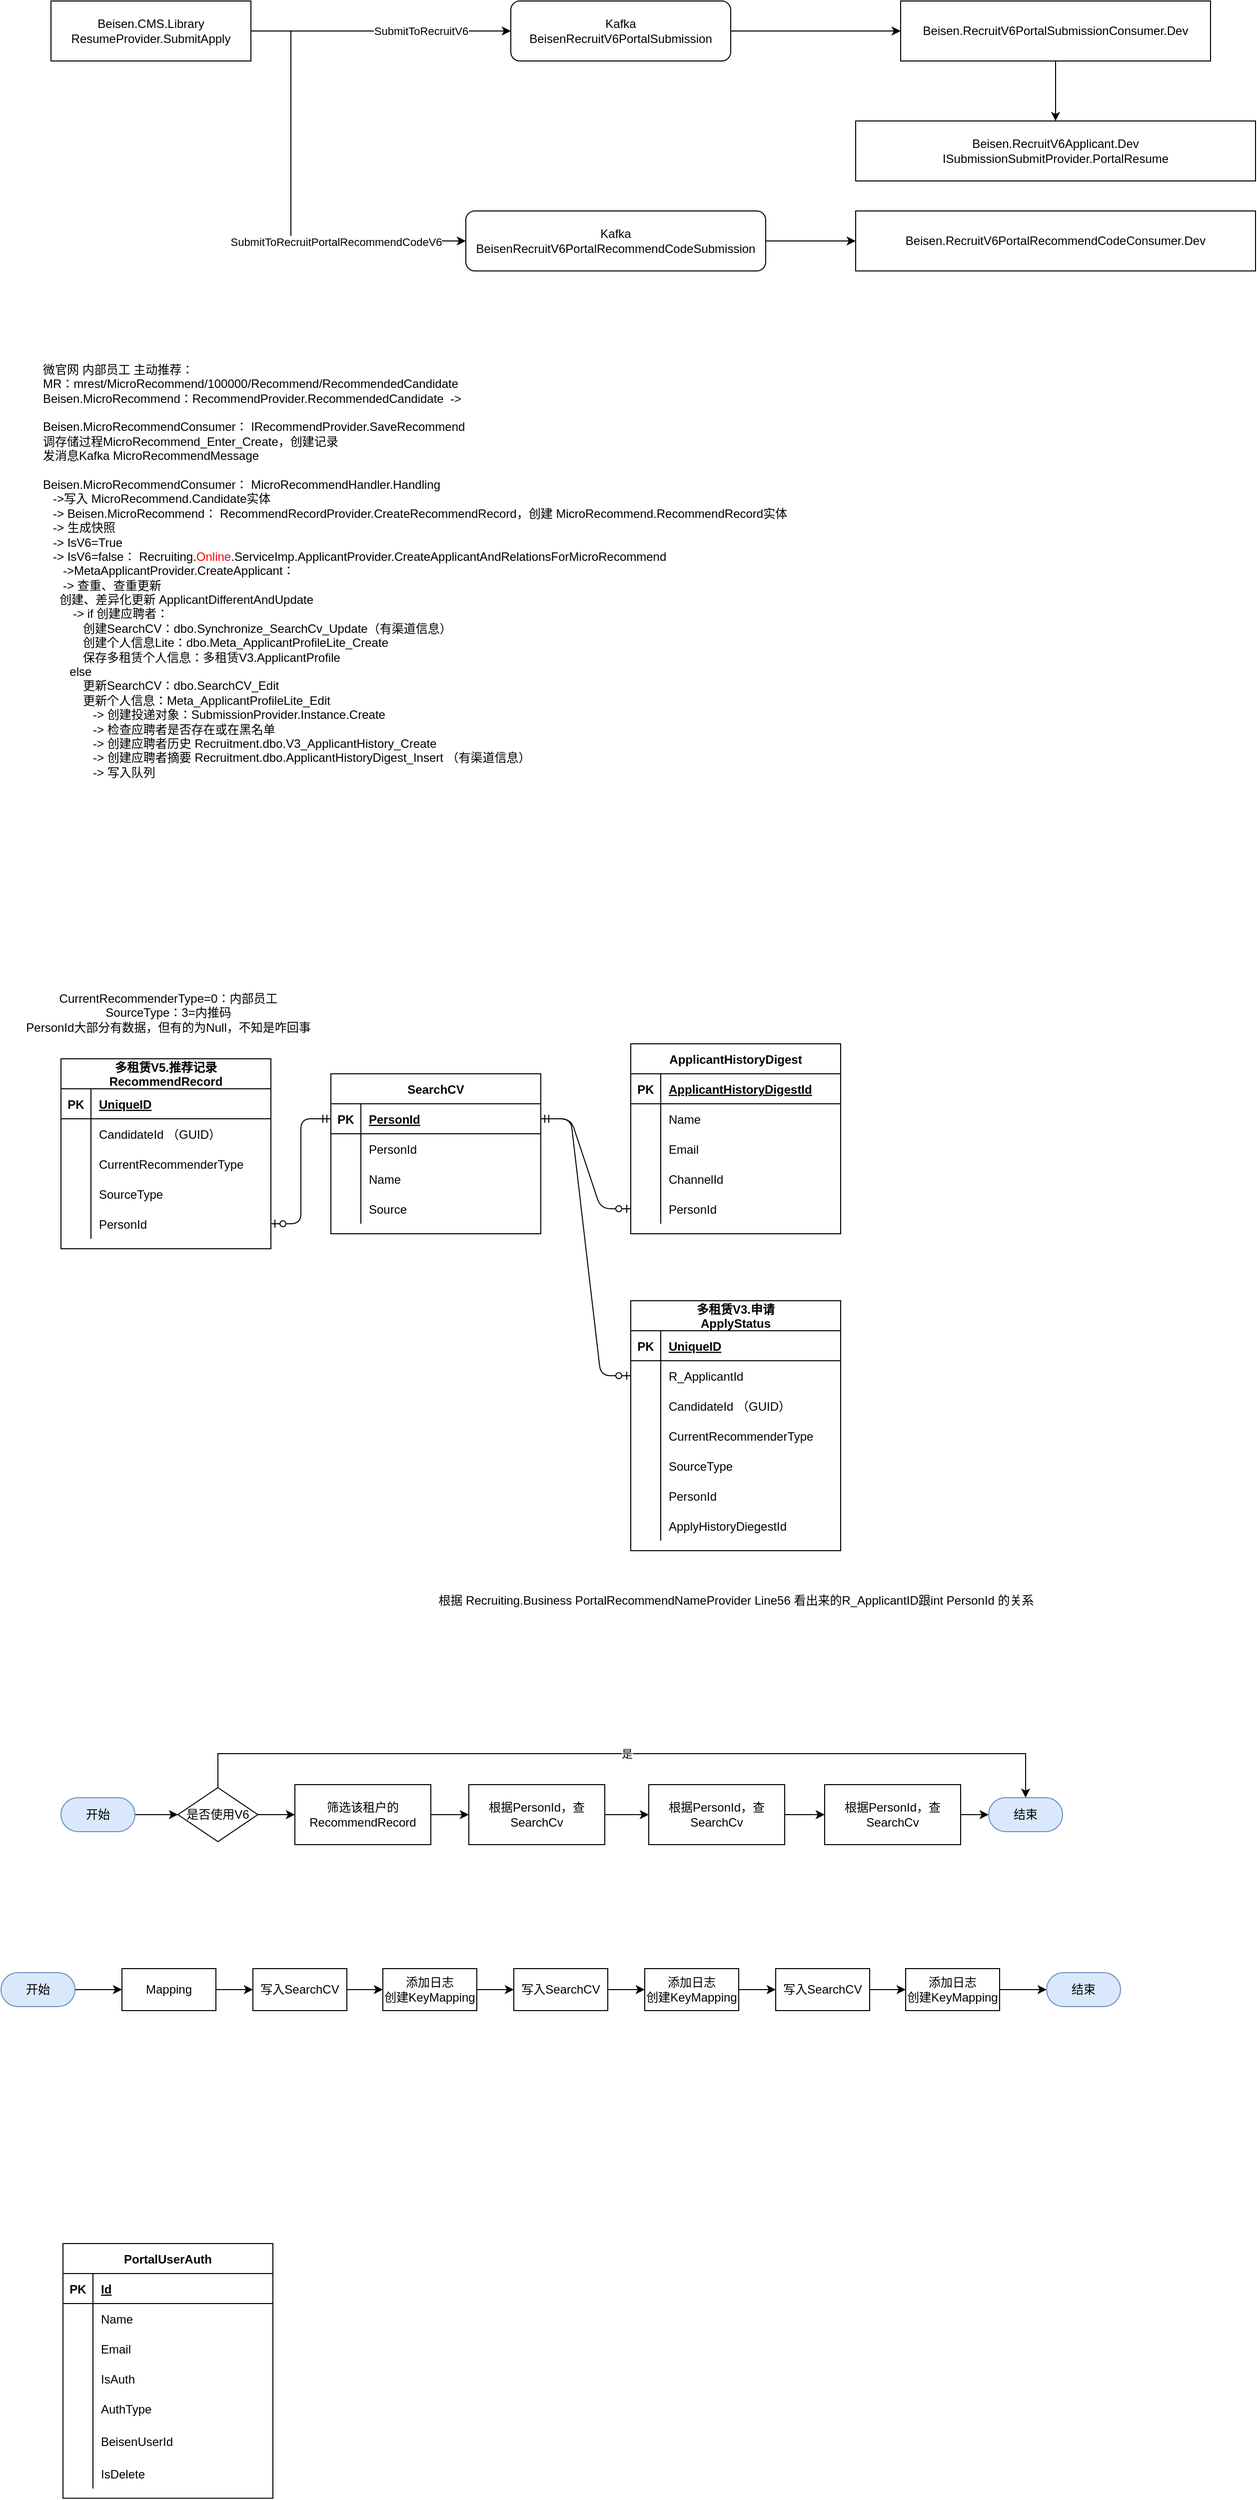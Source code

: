 <mxfile version="14.2.7" type="github">
  <diagram id="f4uBQvl_7b_BEWJ_rEFn" name="Page-1">
    <mxGraphModel dx="1422" dy="839" grid="0" gridSize="10" guides="1" tooltips="1" connect="1" arrows="1" fold="1" page="1" pageScale="1" pageWidth="1654" pageHeight="2336" math="0" shadow="0">
      <root>
        <mxCell id="0" />
        <mxCell id="1" parent="0" />
        <mxCell id="6hHhca4XRa9OGriNkObh-7" style="edgeStyle=orthogonalEdgeStyle;rounded=0;orthogonalLoop=1;jettySize=auto;html=1;exitX=1;exitY=0.5;exitDx=0;exitDy=0;" parent="1" source="6hHhca4XRa9OGriNkObh-1" target="6hHhca4XRa9OGriNkObh-3" edge="1">
          <mxGeometry relative="1" as="geometry" />
        </mxCell>
        <mxCell id="6hHhca4XRa9OGriNkObh-8" value="SubmitToRecruitV6" style="edgeLabel;html=1;align=center;verticalAlign=middle;resizable=0;points=[];" parent="6hHhca4XRa9OGriNkObh-7" vertex="1" connectable="0">
          <mxGeometry x="0.185" relative="1" as="geometry">
            <mxPoint x="16" as="offset" />
          </mxGeometry>
        </mxCell>
        <mxCell id="6hHhca4XRa9OGriNkObh-10" style="edgeStyle=orthogonalEdgeStyle;rounded=0;orthogonalLoop=1;jettySize=auto;html=1;exitX=1;exitY=0.5;exitDx=0;exitDy=0;entryX=0;entryY=0.5;entryDx=0;entryDy=0;" parent="1" source="6hHhca4XRa9OGriNkObh-1" target="6hHhca4XRa9OGriNkObh-9" edge="1">
          <mxGeometry relative="1" as="geometry">
            <Array as="points">
              <mxPoint x="350" y="190" />
              <mxPoint x="350" y="400" />
            </Array>
          </mxGeometry>
        </mxCell>
        <mxCell id="6hHhca4XRa9OGriNkObh-11" value="SubmitToRecruitPortalRecommendCodeV6" style="edgeLabel;html=1;align=center;verticalAlign=middle;resizable=0;points=[];" parent="6hHhca4XRa9OGriNkObh-10" vertex="1" connectable="0">
          <mxGeometry x="0.385" y="-1" relative="1" as="geometry">
            <mxPoint as="offset" />
          </mxGeometry>
        </mxCell>
        <mxCell id="6hHhca4XRa9OGriNkObh-1" value="Beisen.CMS.Library&lt;br&gt;ResumeProvider.SubmitApply" style="rounded=0;whiteSpace=wrap;html=1;" parent="1" vertex="1">
          <mxGeometry x="110" y="160" width="200" height="60" as="geometry" />
        </mxCell>
        <mxCell id="6hHhca4XRa9OGriNkObh-6" style="edgeStyle=orthogonalEdgeStyle;rounded=0;orthogonalLoop=1;jettySize=auto;html=1;exitX=1;exitY=0.5;exitDx=0;exitDy=0;entryX=0;entryY=0.5;entryDx=0;entryDy=0;" parent="1" source="6hHhca4XRa9OGriNkObh-3" target="6hHhca4XRa9OGriNkObh-5" edge="1">
          <mxGeometry relative="1" as="geometry" />
        </mxCell>
        <mxCell id="6hHhca4XRa9OGriNkObh-3" value="Kafka&lt;br&gt;BeisenRecruitV6PortalSubmission" style="rounded=1;whiteSpace=wrap;html=1;" parent="1" vertex="1">
          <mxGeometry x="570" y="160" width="220" height="60" as="geometry" />
        </mxCell>
        <mxCell id="cdrXPhunWyCPMflT4dLq-2" style="edgeStyle=orthogonalEdgeStyle;rounded=0;orthogonalLoop=1;jettySize=auto;html=1;exitX=0.5;exitY=1;exitDx=0;exitDy=0;" parent="1" source="6hHhca4XRa9OGriNkObh-5" target="cdrXPhunWyCPMflT4dLq-1" edge="1">
          <mxGeometry relative="1" as="geometry" />
        </mxCell>
        <mxCell id="6hHhca4XRa9OGriNkObh-5" value="Beisen.RecruitV6PortalSubmissionConsumer.Dev" style="rounded=0;whiteSpace=wrap;html=1;" parent="1" vertex="1">
          <mxGeometry x="960" y="160" width="310" height="60" as="geometry" />
        </mxCell>
        <mxCell id="6hHhca4XRa9OGriNkObh-13" style="edgeStyle=orthogonalEdgeStyle;rounded=0;orthogonalLoop=1;jettySize=auto;html=1;exitX=1;exitY=0.5;exitDx=0;exitDy=0;" parent="1" source="6hHhca4XRa9OGriNkObh-9" target="6hHhca4XRa9OGriNkObh-12" edge="1">
          <mxGeometry relative="1" as="geometry" />
        </mxCell>
        <mxCell id="6hHhca4XRa9OGriNkObh-9" value="Kafka&lt;br&gt;BeisenRecruitV6PortalRecommendCodeSubmission" style="rounded=1;whiteSpace=wrap;html=1;" parent="1" vertex="1">
          <mxGeometry x="525" y="370" width="300" height="60" as="geometry" />
        </mxCell>
        <mxCell id="6hHhca4XRa9OGriNkObh-12" value="Beisen.RecruitV6PortalRecommendCodeConsumer.Dev" style="rounded=0;whiteSpace=wrap;html=1;" parent="1" vertex="1">
          <mxGeometry x="915" y="370" width="400" height="60" as="geometry" />
        </mxCell>
        <mxCell id="cdrXPhunWyCPMflT4dLq-1" value="Beisen.RecruitV6Applicant.Dev&lt;br&gt;ISubmissionSubmitProvider.PortalResume" style="whiteSpace=wrap;html=1;" parent="1" vertex="1">
          <mxGeometry x="915" y="280" width="400" height="60" as="geometry" />
        </mxCell>
        <mxCell id="nxVCDekP-wi1IjvNSV6v-1" value="多租赁V5.推荐记录&#xa;RecommendRecord" style="shape=table;startSize=30;container=1;collapsible=1;childLayout=tableLayout;fixedRows=1;rowLines=0;fontStyle=1;align=center;resizeLast=1;" parent="1" vertex="1">
          <mxGeometry x="120" y="1218" width="210" height="190" as="geometry" />
        </mxCell>
        <mxCell id="nxVCDekP-wi1IjvNSV6v-2" value="" style="shape=partialRectangle;collapsible=0;dropTarget=0;pointerEvents=0;fillColor=none;top=0;left=0;bottom=1;right=0;points=[[0,0.5],[1,0.5]];portConstraint=eastwest;" parent="nxVCDekP-wi1IjvNSV6v-1" vertex="1">
          <mxGeometry y="30" width="210" height="30" as="geometry" />
        </mxCell>
        <mxCell id="nxVCDekP-wi1IjvNSV6v-3" value="PK" style="shape=partialRectangle;connectable=0;fillColor=none;top=0;left=0;bottom=0;right=0;fontStyle=1;overflow=hidden;" parent="nxVCDekP-wi1IjvNSV6v-2" vertex="1">
          <mxGeometry width="30" height="30" as="geometry" />
        </mxCell>
        <mxCell id="nxVCDekP-wi1IjvNSV6v-4" value="UniqueID" style="shape=partialRectangle;connectable=0;fillColor=none;top=0;left=0;bottom=0;right=0;align=left;spacingLeft=6;fontStyle=5;overflow=hidden;" parent="nxVCDekP-wi1IjvNSV6v-2" vertex="1">
          <mxGeometry x="30" width="180" height="30" as="geometry" />
        </mxCell>
        <mxCell id="nxVCDekP-wi1IjvNSV6v-5" value="" style="shape=partialRectangle;collapsible=0;dropTarget=0;pointerEvents=0;fillColor=none;top=0;left=0;bottom=0;right=0;points=[[0,0.5],[1,0.5]];portConstraint=eastwest;" parent="nxVCDekP-wi1IjvNSV6v-1" vertex="1">
          <mxGeometry y="60" width="210" height="30" as="geometry" />
        </mxCell>
        <mxCell id="nxVCDekP-wi1IjvNSV6v-6" value="" style="shape=partialRectangle;connectable=0;fillColor=none;top=0;left=0;bottom=0;right=0;editable=1;overflow=hidden;" parent="nxVCDekP-wi1IjvNSV6v-5" vertex="1">
          <mxGeometry width="30" height="30" as="geometry" />
        </mxCell>
        <mxCell id="nxVCDekP-wi1IjvNSV6v-7" value="CandidateId （GUID）" style="shape=partialRectangle;connectable=0;fillColor=none;top=0;left=0;bottom=0;right=0;align=left;spacingLeft=6;overflow=hidden;" parent="nxVCDekP-wi1IjvNSV6v-5" vertex="1">
          <mxGeometry x="30" width="180" height="30" as="geometry" />
        </mxCell>
        <mxCell id="nxVCDekP-wi1IjvNSV6v-8" value="" style="shape=partialRectangle;collapsible=0;dropTarget=0;pointerEvents=0;fillColor=none;top=0;left=0;bottom=0;right=0;points=[[0,0.5],[1,0.5]];portConstraint=eastwest;" parent="nxVCDekP-wi1IjvNSV6v-1" vertex="1">
          <mxGeometry y="90" width="210" height="30" as="geometry" />
        </mxCell>
        <mxCell id="nxVCDekP-wi1IjvNSV6v-9" value="" style="shape=partialRectangle;connectable=0;fillColor=none;top=0;left=0;bottom=0;right=0;editable=1;overflow=hidden;" parent="nxVCDekP-wi1IjvNSV6v-8" vertex="1">
          <mxGeometry width="30" height="30" as="geometry" />
        </mxCell>
        <mxCell id="nxVCDekP-wi1IjvNSV6v-10" value="CurrentRecommenderType" style="shape=partialRectangle;connectable=0;fillColor=none;top=0;left=0;bottom=0;right=0;align=left;spacingLeft=6;overflow=hidden;" parent="nxVCDekP-wi1IjvNSV6v-8" vertex="1">
          <mxGeometry x="30" width="180" height="30" as="geometry" />
        </mxCell>
        <mxCell id="nxVCDekP-wi1IjvNSV6v-11" value="" style="shape=partialRectangle;collapsible=0;dropTarget=0;pointerEvents=0;fillColor=none;top=0;left=0;bottom=0;right=0;points=[[0,0.5],[1,0.5]];portConstraint=eastwest;" parent="nxVCDekP-wi1IjvNSV6v-1" vertex="1">
          <mxGeometry y="120" width="210" height="30" as="geometry" />
        </mxCell>
        <mxCell id="nxVCDekP-wi1IjvNSV6v-12" value="" style="shape=partialRectangle;connectable=0;fillColor=none;top=0;left=0;bottom=0;right=0;editable=1;overflow=hidden;" parent="nxVCDekP-wi1IjvNSV6v-11" vertex="1">
          <mxGeometry width="30" height="30" as="geometry" />
        </mxCell>
        <mxCell id="nxVCDekP-wi1IjvNSV6v-13" value="SourceType" style="shape=partialRectangle;connectable=0;fillColor=none;top=0;left=0;bottom=0;right=0;align=left;spacingLeft=6;overflow=hidden;" parent="nxVCDekP-wi1IjvNSV6v-11" vertex="1">
          <mxGeometry x="30" width="180" height="30" as="geometry" />
        </mxCell>
        <mxCell id="nxVCDekP-wi1IjvNSV6v-43" style="shape=partialRectangle;collapsible=0;dropTarget=0;pointerEvents=0;fillColor=none;top=0;left=0;bottom=0;right=0;points=[[0,0.5],[1,0.5]];portConstraint=eastwest;" parent="nxVCDekP-wi1IjvNSV6v-1" vertex="1">
          <mxGeometry y="150" width="210" height="30" as="geometry" />
        </mxCell>
        <mxCell id="nxVCDekP-wi1IjvNSV6v-44" style="shape=partialRectangle;connectable=0;fillColor=none;top=0;left=0;bottom=0;right=0;editable=1;overflow=hidden;" parent="nxVCDekP-wi1IjvNSV6v-43" vertex="1">
          <mxGeometry width="30" height="30" as="geometry" />
        </mxCell>
        <mxCell id="nxVCDekP-wi1IjvNSV6v-45" value="PersonId" style="shape=partialRectangle;connectable=0;fillColor=none;top=0;left=0;bottom=0;right=0;align=left;spacingLeft=6;overflow=hidden;" parent="nxVCDekP-wi1IjvNSV6v-43" vertex="1">
          <mxGeometry x="30" width="180" height="30" as="geometry" />
        </mxCell>
        <mxCell id="nxVCDekP-wi1IjvNSV6v-14" value="&lt;div&gt;微官网 内部员工 主动推荐：&lt;/div&gt;&lt;div&gt;MR：mrest/MicroRecommend/100000/Recommend/RecommendedCandidate&lt;/div&gt;&lt;div&gt;Beisen.MicroRecommend：RecommendProvider.RecommendedCandidate&amp;nbsp; -&amp;gt;&lt;/div&gt;&lt;div&gt;&lt;br&gt;&lt;/div&gt;&lt;div&gt;Beisen.MicroRecommendConsumer： IRecommendProvider.SaveRecommend&lt;/div&gt;&lt;div&gt;调存储过程MicroRecommend_Enter_Create，创建记录&lt;/div&gt;&lt;div&gt;发消息Kafka MicroRecommendMessage&lt;/div&gt;&lt;div&gt;&lt;br&gt;&lt;/div&gt;&lt;div&gt;Beisen.MicroRecommendConsumer： MicroRecommendHandler.Handling&lt;/div&gt;&lt;div&gt;&amp;nbsp; &amp;nbsp;-&amp;gt;写入 MicroRecommend.Candidate实体&lt;/div&gt;&lt;div&gt;&amp;nbsp; &amp;nbsp;-&amp;gt; Beisen.MicroRecommend： RecommendRecordProvider.CreateRecommendRecord，创建 MicroRecommend.RecommendRecord实体&lt;/div&gt;&lt;div&gt;&amp;nbsp; &amp;nbsp;-&amp;gt; 生成快照&lt;/div&gt;&lt;div&gt;&amp;nbsp; &amp;nbsp;-&amp;gt; IsV6=True&lt;/div&gt;&lt;div&gt;&amp;nbsp; &amp;nbsp;-&amp;gt; IsV6=false：&lt;span&gt; &lt;/span&gt;Recruiting.&lt;font color=&quot;#ff0000&quot;&gt;Online&lt;/font&gt;.ServiceImp.ApplicantProvider.CreateApplicantAndRelationsForMicroRecommend&lt;/div&gt;&lt;div&gt;&lt;span&gt;&lt;/span&gt;&amp;nbsp; &amp;nbsp; &amp;nbsp; -&amp;gt;MetaApplicantProvider.CreateApplicant：&lt;/div&gt;&amp;nbsp; &amp;nbsp; &amp;nbsp;&amp;nbsp;&lt;span&gt;-&amp;gt; 查重、查重更新&lt;/span&gt;&lt;br&gt;&lt;div&gt;&lt;span&gt; &lt;/span&gt;&amp;nbsp; &amp;nbsp; &amp;nbsp;创建、差异化更新 ApplicantDifferentAndUpdate&lt;/div&gt;&lt;div&gt;&lt;span&gt; &lt;/span&gt;&amp;nbsp; &amp;nbsp; &amp;nbsp; &amp;nbsp; &amp;nbsp;-&amp;gt; if 创建应聘者：&lt;/div&gt;&amp;nbsp; &amp;nbsp; &amp;nbsp; &amp;nbsp; &amp;nbsp; &amp;nbsp;&amp;nbsp;&lt;span&gt;创建SearchCV：dbo.Synchronize_SearchCv_Update（有渠道信息）&lt;/span&gt;&lt;br&gt;&amp;nbsp; &amp;nbsp; &amp;nbsp; &amp;nbsp; &amp;nbsp; &amp;nbsp;&amp;nbsp;&lt;span&gt;创建个人信息Lite：dbo.Meta_ApplicantProfileLite_Create&lt;/span&gt;&lt;br&gt;&amp;nbsp; &amp;nbsp; &amp;nbsp; &amp;nbsp; &amp;nbsp; &amp;nbsp;&amp;nbsp;&lt;span&gt;保存多租赁个人信息：多租赁V3.ApplicantProfile&lt;/span&gt;&lt;br&gt;&lt;div&gt;&lt;span&gt; &lt;/span&gt;&amp;nbsp; &amp;nbsp; &amp;nbsp; &amp;nbsp; else&amp;nbsp;&lt;/div&gt;&amp;nbsp; &amp;nbsp; &amp;nbsp; &amp;nbsp; &amp;nbsp; &amp;nbsp;&amp;nbsp;&lt;span&gt;更新SearchCV：dbo.SearchCV_Edit&lt;/span&gt;&lt;br&gt;&amp;nbsp; &amp;nbsp; &amp;nbsp; &amp;nbsp; &amp;nbsp; &amp;nbsp;&amp;nbsp;&lt;span&gt;更新个人信息：Meta_ApplicantProfileLite_Edit&lt;/span&gt;&lt;br&gt;&amp;nbsp; &amp;nbsp; &amp;nbsp; &amp;nbsp; &amp;nbsp; &amp;nbsp;&amp;nbsp;&lt;span&gt;&amp;nbsp; &amp;nbsp;-&amp;gt; 创建投递对象：SubmissionProvider.Instance.Create&lt;/span&gt;&lt;br&gt;&amp;nbsp; &amp;nbsp; &amp;nbsp; &amp;nbsp; &amp;nbsp; &amp;nbsp;&amp;nbsp;&lt;span&gt;&amp;nbsp; &amp;nbsp;-&amp;gt; 检查应聘者是否存在或在黑名单&lt;/span&gt;&lt;br&gt;&amp;nbsp; &amp;nbsp; &amp;nbsp; &amp;nbsp; &amp;nbsp; &amp;nbsp;&amp;nbsp;&lt;span&gt;&amp;nbsp; &amp;nbsp;-&amp;gt; 创建应聘者历史 Recruitment.dbo.V3_ApplicantHistory_Create&lt;/span&gt;&lt;br&gt;&amp;nbsp; &amp;nbsp; &amp;nbsp; &amp;nbsp; &amp;nbsp; &amp;nbsp;&amp;nbsp;&lt;span&gt;&amp;nbsp; &amp;nbsp;-&amp;gt; 创建应聘者摘要 Recruitment.dbo.ApplicantHistoryDigest_Insert （有渠道信息）&lt;/span&gt;&lt;br&gt;&amp;nbsp; &amp;nbsp; &amp;nbsp; &amp;nbsp; &amp;nbsp; &amp;nbsp;&amp;nbsp;&lt;span&gt;&amp;nbsp; &amp;nbsp;-&amp;gt; 写入队列&lt;/span&gt;" style="text;html=1;align=left;verticalAlign=middle;resizable=0;points=[];autosize=1;" parent="1" vertex="1">
          <mxGeometry x="100" y="525" width="755" height="410" as="geometry" />
        </mxCell>
        <mxCell id="nxVCDekP-wi1IjvNSV6v-42" value="CurrentRecommenderType=0：内部员工&lt;br&gt;SourceType：3=内推码&lt;br&gt;PersonId大部分有数据，但有的为Null，不知是咋回事" style="text;html=1;align=center;verticalAlign=middle;resizable=0;points=[];autosize=1;" parent="1" vertex="1">
          <mxGeometry x="77" y="1147" width="300" height="50" as="geometry" />
        </mxCell>
        <mxCell id="nxVCDekP-wi1IjvNSV6v-46" value="SearchCV" style="shape=table;startSize=30;container=1;collapsible=1;childLayout=tableLayout;fixedRows=1;rowLines=0;fontStyle=1;align=center;resizeLast=1;" parent="1" vertex="1">
          <mxGeometry x="390" y="1233" width="210" height="160" as="geometry" />
        </mxCell>
        <mxCell id="nxVCDekP-wi1IjvNSV6v-47" value="" style="shape=partialRectangle;collapsible=0;dropTarget=0;pointerEvents=0;fillColor=none;top=0;left=0;bottom=1;right=0;points=[[0,0.5],[1,0.5]];portConstraint=eastwest;" parent="nxVCDekP-wi1IjvNSV6v-46" vertex="1">
          <mxGeometry y="30" width="210" height="30" as="geometry" />
        </mxCell>
        <mxCell id="nxVCDekP-wi1IjvNSV6v-48" value="PK" style="shape=partialRectangle;connectable=0;fillColor=none;top=0;left=0;bottom=0;right=0;fontStyle=1;overflow=hidden;" parent="nxVCDekP-wi1IjvNSV6v-47" vertex="1">
          <mxGeometry width="30" height="30" as="geometry" />
        </mxCell>
        <mxCell id="nxVCDekP-wi1IjvNSV6v-49" value="PersonId" style="shape=partialRectangle;connectable=0;fillColor=none;top=0;left=0;bottom=0;right=0;align=left;spacingLeft=6;fontStyle=5;overflow=hidden;" parent="nxVCDekP-wi1IjvNSV6v-47" vertex="1">
          <mxGeometry x="30" width="180" height="30" as="geometry" />
        </mxCell>
        <mxCell id="nxVCDekP-wi1IjvNSV6v-50" value="" style="shape=partialRectangle;collapsible=0;dropTarget=0;pointerEvents=0;fillColor=none;top=0;left=0;bottom=0;right=0;points=[[0,0.5],[1,0.5]];portConstraint=eastwest;" parent="nxVCDekP-wi1IjvNSV6v-46" vertex="1">
          <mxGeometry y="60" width="210" height="30" as="geometry" />
        </mxCell>
        <mxCell id="nxVCDekP-wi1IjvNSV6v-51" value="" style="shape=partialRectangle;connectable=0;fillColor=none;top=0;left=0;bottom=0;right=0;editable=1;overflow=hidden;" parent="nxVCDekP-wi1IjvNSV6v-50" vertex="1">
          <mxGeometry width="30" height="30" as="geometry" />
        </mxCell>
        <mxCell id="nxVCDekP-wi1IjvNSV6v-52" value="PersonId" style="shape=partialRectangle;connectable=0;fillColor=none;top=0;left=0;bottom=0;right=0;align=left;spacingLeft=6;overflow=hidden;" parent="nxVCDekP-wi1IjvNSV6v-50" vertex="1">
          <mxGeometry x="30" width="180" height="30" as="geometry" />
        </mxCell>
        <mxCell id="nxVCDekP-wi1IjvNSV6v-59" style="shape=partialRectangle;collapsible=0;dropTarget=0;pointerEvents=0;fillColor=none;top=0;left=0;bottom=0;right=0;points=[[0,0.5],[1,0.5]];portConstraint=eastwest;" parent="nxVCDekP-wi1IjvNSV6v-46" vertex="1">
          <mxGeometry y="90" width="210" height="30" as="geometry" />
        </mxCell>
        <mxCell id="nxVCDekP-wi1IjvNSV6v-60" style="shape=partialRectangle;connectable=0;fillColor=none;top=0;left=0;bottom=0;right=0;editable=1;overflow=hidden;" parent="nxVCDekP-wi1IjvNSV6v-59" vertex="1">
          <mxGeometry width="30" height="30" as="geometry" />
        </mxCell>
        <mxCell id="nxVCDekP-wi1IjvNSV6v-61" value="Name" style="shape=partialRectangle;connectable=0;fillColor=none;top=0;left=0;bottom=0;right=0;align=left;spacingLeft=6;overflow=hidden;" parent="nxVCDekP-wi1IjvNSV6v-59" vertex="1">
          <mxGeometry x="30" width="180" height="30" as="geometry" />
        </mxCell>
        <mxCell id="nxVCDekP-wi1IjvNSV6v-53" value="" style="shape=partialRectangle;collapsible=0;dropTarget=0;pointerEvents=0;fillColor=none;top=0;left=0;bottom=0;right=0;points=[[0,0.5],[1,0.5]];portConstraint=eastwest;" parent="nxVCDekP-wi1IjvNSV6v-46" vertex="1">
          <mxGeometry y="120" width="210" height="30" as="geometry" />
        </mxCell>
        <mxCell id="nxVCDekP-wi1IjvNSV6v-54" value="" style="shape=partialRectangle;connectable=0;fillColor=none;top=0;left=0;bottom=0;right=0;editable=1;overflow=hidden;" parent="nxVCDekP-wi1IjvNSV6v-53" vertex="1">
          <mxGeometry width="30" height="30" as="geometry" />
        </mxCell>
        <mxCell id="nxVCDekP-wi1IjvNSV6v-55" value="Source" style="shape=partialRectangle;connectable=0;fillColor=none;top=0;left=0;bottom=0;right=0;align=left;spacingLeft=6;overflow=hidden;" parent="nxVCDekP-wi1IjvNSV6v-53" vertex="1">
          <mxGeometry x="30" width="180" height="30" as="geometry" />
        </mxCell>
        <mxCell id="nxVCDekP-wi1IjvNSV6v-63" value="" style="edgeStyle=entityRelationEdgeStyle;fontSize=12;html=1;endArrow=ERzeroToOne;startArrow=ERmandOne;" parent="1" source="nxVCDekP-wi1IjvNSV6v-47" target="nxVCDekP-wi1IjvNSV6v-43" edge="1">
          <mxGeometry width="100" height="100" relative="1" as="geometry">
            <mxPoint x="240" y="1568" as="sourcePoint" />
            <mxPoint x="340" y="1468" as="targetPoint" />
          </mxGeometry>
        </mxCell>
        <mxCell id="nxVCDekP-wi1IjvNSV6v-64" value="ApplicantHistoryDigest" style="shape=table;startSize=30;container=1;collapsible=1;childLayout=tableLayout;fixedRows=1;rowLines=0;fontStyle=1;align=center;resizeLast=1;" parent="1" vertex="1">
          <mxGeometry x="690" y="1203" width="210" height="190" as="geometry" />
        </mxCell>
        <mxCell id="nxVCDekP-wi1IjvNSV6v-65" value="" style="shape=partialRectangle;collapsible=0;dropTarget=0;pointerEvents=0;fillColor=none;top=0;left=0;bottom=1;right=0;points=[[0,0.5],[1,0.5]];portConstraint=eastwest;" parent="nxVCDekP-wi1IjvNSV6v-64" vertex="1">
          <mxGeometry y="30" width="210" height="30" as="geometry" />
        </mxCell>
        <mxCell id="nxVCDekP-wi1IjvNSV6v-66" value="PK" style="shape=partialRectangle;connectable=0;fillColor=none;top=0;left=0;bottom=0;right=0;fontStyle=1;overflow=hidden;" parent="nxVCDekP-wi1IjvNSV6v-65" vertex="1">
          <mxGeometry width="30" height="30" as="geometry" />
        </mxCell>
        <mxCell id="nxVCDekP-wi1IjvNSV6v-67" value="ApplicantHistoryDigestId" style="shape=partialRectangle;connectable=0;fillColor=none;top=0;left=0;bottom=0;right=0;align=left;spacingLeft=6;fontStyle=5;overflow=hidden;" parent="nxVCDekP-wi1IjvNSV6v-65" vertex="1">
          <mxGeometry x="30" width="180" height="30" as="geometry" />
        </mxCell>
        <mxCell id="nxVCDekP-wi1IjvNSV6v-80" style="shape=partialRectangle;collapsible=0;dropTarget=0;pointerEvents=0;fillColor=none;top=0;left=0;bottom=0;right=0;points=[[0,0.5],[1,0.5]];portConstraint=eastwest;" parent="nxVCDekP-wi1IjvNSV6v-64" vertex="1">
          <mxGeometry y="60" width="210" height="30" as="geometry" />
        </mxCell>
        <mxCell id="nxVCDekP-wi1IjvNSV6v-81" style="shape=partialRectangle;connectable=0;fillColor=none;top=0;left=0;bottom=0;right=0;editable=1;overflow=hidden;" parent="nxVCDekP-wi1IjvNSV6v-80" vertex="1">
          <mxGeometry width="30" height="30" as="geometry" />
        </mxCell>
        <mxCell id="nxVCDekP-wi1IjvNSV6v-82" value="Name" style="shape=partialRectangle;connectable=0;fillColor=none;top=0;left=0;bottom=0;right=0;align=left;spacingLeft=6;overflow=hidden;" parent="nxVCDekP-wi1IjvNSV6v-80" vertex="1">
          <mxGeometry x="30" width="180" height="30" as="geometry" />
        </mxCell>
        <mxCell id="nxVCDekP-wi1IjvNSV6v-83" style="shape=partialRectangle;collapsible=0;dropTarget=0;pointerEvents=0;fillColor=none;top=0;left=0;bottom=0;right=0;points=[[0,0.5],[1,0.5]];portConstraint=eastwest;" parent="nxVCDekP-wi1IjvNSV6v-64" vertex="1">
          <mxGeometry y="90" width="210" height="30" as="geometry" />
        </mxCell>
        <mxCell id="nxVCDekP-wi1IjvNSV6v-84" style="shape=partialRectangle;connectable=0;fillColor=none;top=0;left=0;bottom=0;right=0;editable=1;overflow=hidden;" parent="nxVCDekP-wi1IjvNSV6v-83" vertex="1">
          <mxGeometry width="30" height="30" as="geometry" />
        </mxCell>
        <mxCell id="nxVCDekP-wi1IjvNSV6v-85" value="Email" style="shape=partialRectangle;connectable=0;fillColor=none;top=0;left=0;bottom=0;right=0;align=left;spacingLeft=6;overflow=hidden;" parent="nxVCDekP-wi1IjvNSV6v-83" vertex="1">
          <mxGeometry x="30" width="180" height="30" as="geometry" />
        </mxCell>
        <mxCell id="nxVCDekP-wi1IjvNSV6v-68" value="" style="shape=partialRectangle;collapsible=0;dropTarget=0;pointerEvents=0;fillColor=none;top=0;left=0;bottom=0;right=0;points=[[0,0.5],[1,0.5]];portConstraint=eastwest;" parent="nxVCDekP-wi1IjvNSV6v-64" vertex="1">
          <mxGeometry y="120" width="210" height="30" as="geometry" />
        </mxCell>
        <mxCell id="nxVCDekP-wi1IjvNSV6v-69" value="" style="shape=partialRectangle;connectable=0;fillColor=none;top=0;left=0;bottom=0;right=0;editable=1;overflow=hidden;" parent="nxVCDekP-wi1IjvNSV6v-68" vertex="1">
          <mxGeometry width="30" height="30" as="geometry" />
        </mxCell>
        <mxCell id="nxVCDekP-wi1IjvNSV6v-70" value="ChannelId" style="shape=partialRectangle;connectable=0;fillColor=none;top=0;left=0;bottom=0;right=0;align=left;spacingLeft=6;overflow=hidden;" parent="nxVCDekP-wi1IjvNSV6v-68" vertex="1">
          <mxGeometry x="30" width="180" height="30" as="geometry" />
        </mxCell>
        <mxCell id="nxVCDekP-wi1IjvNSV6v-71" value="" style="shape=partialRectangle;collapsible=0;dropTarget=0;pointerEvents=0;fillColor=none;top=0;left=0;bottom=0;right=0;points=[[0,0.5],[1,0.5]];portConstraint=eastwest;" parent="nxVCDekP-wi1IjvNSV6v-64" vertex="1">
          <mxGeometry y="150" width="210" height="30" as="geometry" />
        </mxCell>
        <mxCell id="nxVCDekP-wi1IjvNSV6v-72" value="" style="shape=partialRectangle;connectable=0;fillColor=none;top=0;left=0;bottom=0;right=0;editable=1;overflow=hidden;" parent="nxVCDekP-wi1IjvNSV6v-71" vertex="1">
          <mxGeometry width="30" height="30" as="geometry" />
        </mxCell>
        <mxCell id="nxVCDekP-wi1IjvNSV6v-73" value="PersonId" style="shape=partialRectangle;connectable=0;fillColor=none;top=0;left=0;bottom=0;right=0;align=left;spacingLeft=6;overflow=hidden;" parent="nxVCDekP-wi1IjvNSV6v-71" vertex="1">
          <mxGeometry x="30" width="180" height="30" as="geometry" />
        </mxCell>
        <mxCell id="nxVCDekP-wi1IjvNSV6v-86" value="" style="edgeStyle=entityRelationEdgeStyle;fontSize=12;html=1;endArrow=ERzeroToOne;startArrow=ERmandOne;" parent="1" source="nxVCDekP-wi1IjvNSV6v-47" target="nxVCDekP-wi1IjvNSV6v-71" edge="1">
          <mxGeometry width="100" height="100" relative="1" as="geometry">
            <mxPoint x="400" y="1288" as="sourcePoint" />
            <mxPoint x="340" y="1393" as="targetPoint" />
          </mxGeometry>
        </mxCell>
        <mxCell id="nxVCDekP-wi1IjvNSV6v-87" value="多租赁V3.申请&#xa;ApplyStatus" style="shape=table;startSize=30;container=1;collapsible=1;childLayout=tableLayout;fixedRows=1;rowLines=0;fontStyle=1;align=center;resizeLast=1;" parent="1" vertex="1">
          <mxGeometry x="690" y="1460" width="210" height="250" as="geometry" />
        </mxCell>
        <mxCell id="nxVCDekP-wi1IjvNSV6v-88" value="" style="shape=partialRectangle;collapsible=0;dropTarget=0;pointerEvents=0;fillColor=none;top=0;left=0;bottom=1;right=0;points=[[0,0.5],[1,0.5]];portConstraint=eastwest;" parent="nxVCDekP-wi1IjvNSV6v-87" vertex="1">
          <mxGeometry y="30" width="210" height="30" as="geometry" />
        </mxCell>
        <mxCell id="nxVCDekP-wi1IjvNSV6v-89" value="PK" style="shape=partialRectangle;connectable=0;fillColor=none;top=0;left=0;bottom=0;right=0;fontStyle=1;overflow=hidden;" parent="nxVCDekP-wi1IjvNSV6v-88" vertex="1">
          <mxGeometry width="30" height="30" as="geometry" />
        </mxCell>
        <mxCell id="nxVCDekP-wi1IjvNSV6v-90" value="UniqueID" style="shape=partialRectangle;connectable=0;fillColor=none;top=0;left=0;bottom=0;right=0;align=left;spacingLeft=6;fontStyle=5;overflow=hidden;" parent="nxVCDekP-wi1IjvNSV6v-88" vertex="1">
          <mxGeometry x="30" width="180" height="30" as="geometry" />
        </mxCell>
        <mxCell id="nxVCDekP-wi1IjvNSV6v-103" style="shape=partialRectangle;collapsible=0;dropTarget=0;pointerEvents=0;fillColor=none;top=0;left=0;bottom=0;right=0;points=[[0,0.5],[1,0.5]];portConstraint=eastwest;" parent="nxVCDekP-wi1IjvNSV6v-87" vertex="1">
          <mxGeometry y="60" width="210" height="30" as="geometry" />
        </mxCell>
        <mxCell id="nxVCDekP-wi1IjvNSV6v-104" style="shape=partialRectangle;connectable=0;fillColor=none;top=0;left=0;bottom=0;right=0;editable=1;overflow=hidden;" parent="nxVCDekP-wi1IjvNSV6v-103" vertex="1">
          <mxGeometry width="30" height="30" as="geometry" />
        </mxCell>
        <mxCell id="nxVCDekP-wi1IjvNSV6v-105" value="R_ApplicantId" style="shape=partialRectangle;connectable=0;fillColor=none;top=0;left=0;bottom=0;right=0;align=left;spacingLeft=6;overflow=hidden;" parent="nxVCDekP-wi1IjvNSV6v-103" vertex="1">
          <mxGeometry x="30" width="180" height="30" as="geometry" />
        </mxCell>
        <mxCell id="nxVCDekP-wi1IjvNSV6v-91" value="" style="shape=partialRectangle;collapsible=0;dropTarget=0;pointerEvents=0;fillColor=none;top=0;left=0;bottom=0;right=0;points=[[0,0.5],[1,0.5]];portConstraint=eastwest;" parent="nxVCDekP-wi1IjvNSV6v-87" vertex="1">
          <mxGeometry y="90" width="210" height="30" as="geometry" />
        </mxCell>
        <mxCell id="nxVCDekP-wi1IjvNSV6v-92" value="" style="shape=partialRectangle;connectable=0;fillColor=none;top=0;left=0;bottom=0;right=0;editable=1;overflow=hidden;" parent="nxVCDekP-wi1IjvNSV6v-91" vertex="1">
          <mxGeometry width="30" height="30" as="geometry" />
        </mxCell>
        <mxCell id="nxVCDekP-wi1IjvNSV6v-93" value="CandidateId （GUID）" style="shape=partialRectangle;connectable=0;fillColor=none;top=0;left=0;bottom=0;right=0;align=left;spacingLeft=6;overflow=hidden;" parent="nxVCDekP-wi1IjvNSV6v-91" vertex="1">
          <mxGeometry x="30" width="180" height="30" as="geometry" />
        </mxCell>
        <mxCell id="nxVCDekP-wi1IjvNSV6v-94" value="" style="shape=partialRectangle;collapsible=0;dropTarget=0;pointerEvents=0;fillColor=none;top=0;left=0;bottom=0;right=0;points=[[0,0.5],[1,0.5]];portConstraint=eastwest;" parent="nxVCDekP-wi1IjvNSV6v-87" vertex="1">
          <mxGeometry y="120" width="210" height="30" as="geometry" />
        </mxCell>
        <mxCell id="nxVCDekP-wi1IjvNSV6v-95" value="" style="shape=partialRectangle;connectable=0;fillColor=none;top=0;left=0;bottom=0;right=0;editable=1;overflow=hidden;" parent="nxVCDekP-wi1IjvNSV6v-94" vertex="1">
          <mxGeometry width="30" height="30" as="geometry" />
        </mxCell>
        <mxCell id="nxVCDekP-wi1IjvNSV6v-96" value="CurrentRecommenderType" style="shape=partialRectangle;connectable=0;fillColor=none;top=0;left=0;bottom=0;right=0;align=left;spacingLeft=6;overflow=hidden;" parent="nxVCDekP-wi1IjvNSV6v-94" vertex="1">
          <mxGeometry x="30" width="180" height="30" as="geometry" />
        </mxCell>
        <mxCell id="nxVCDekP-wi1IjvNSV6v-97" value="" style="shape=partialRectangle;collapsible=0;dropTarget=0;pointerEvents=0;fillColor=none;top=0;left=0;bottom=0;right=0;points=[[0,0.5],[1,0.5]];portConstraint=eastwest;" parent="nxVCDekP-wi1IjvNSV6v-87" vertex="1">
          <mxGeometry y="150" width="210" height="30" as="geometry" />
        </mxCell>
        <mxCell id="nxVCDekP-wi1IjvNSV6v-98" value="" style="shape=partialRectangle;connectable=0;fillColor=none;top=0;left=0;bottom=0;right=0;editable=1;overflow=hidden;" parent="nxVCDekP-wi1IjvNSV6v-97" vertex="1">
          <mxGeometry width="30" height="30" as="geometry" />
        </mxCell>
        <mxCell id="nxVCDekP-wi1IjvNSV6v-99" value="SourceType" style="shape=partialRectangle;connectable=0;fillColor=none;top=0;left=0;bottom=0;right=0;align=left;spacingLeft=6;overflow=hidden;" parent="nxVCDekP-wi1IjvNSV6v-97" vertex="1">
          <mxGeometry x="30" width="180" height="30" as="geometry" />
        </mxCell>
        <mxCell id="nxVCDekP-wi1IjvNSV6v-100" style="shape=partialRectangle;collapsible=0;dropTarget=0;pointerEvents=0;fillColor=none;top=0;left=0;bottom=0;right=0;points=[[0,0.5],[1,0.5]];portConstraint=eastwest;" parent="nxVCDekP-wi1IjvNSV6v-87" vertex="1">
          <mxGeometry y="180" width="210" height="30" as="geometry" />
        </mxCell>
        <mxCell id="nxVCDekP-wi1IjvNSV6v-101" style="shape=partialRectangle;connectable=0;fillColor=none;top=0;left=0;bottom=0;right=0;editable=1;overflow=hidden;" parent="nxVCDekP-wi1IjvNSV6v-100" vertex="1">
          <mxGeometry width="30" height="30" as="geometry" />
        </mxCell>
        <mxCell id="nxVCDekP-wi1IjvNSV6v-102" value="PersonId" style="shape=partialRectangle;connectable=0;fillColor=none;top=0;left=0;bottom=0;right=0;align=left;spacingLeft=6;overflow=hidden;" parent="nxVCDekP-wi1IjvNSV6v-100" vertex="1">
          <mxGeometry x="30" width="180" height="30" as="geometry" />
        </mxCell>
        <mxCell id="nxVCDekP-wi1IjvNSV6v-107" style="shape=partialRectangle;collapsible=0;dropTarget=0;pointerEvents=0;fillColor=none;top=0;left=0;bottom=0;right=0;points=[[0,0.5],[1,0.5]];portConstraint=eastwest;" parent="nxVCDekP-wi1IjvNSV6v-87" vertex="1">
          <mxGeometry y="210" width="210" height="30" as="geometry" />
        </mxCell>
        <mxCell id="nxVCDekP-wi1IjvNSV6v-108" style="shape=partialRectangle;connectable=0;fillColor=none;top=0;left=0;bottom=0;right=0;editable=1;overflow=hidden;" parent="nxVCDekP-wi1IjvNSV6v-107" vertex="1">
          <mxGeometry width="30" height="30" as="geometry" />
        </mxCell>
        <mxCell id="nxVCDekP-wi1IjvNSV6v-109" value="ApplyHistoryDiegestId" style="shape=partialRectangle;connectable=0;fillColor=none;top=0;left=0;bottom=0;right=0;align=left;spacingLeft=6;overflow=hidden;" parent="nxVCDekP-wi1IjvNSV6v-107" vertex="1">
          <mxGeometry x="30" width="180" height="30" as="geometry" />
        </mxCell>
        <mxCell id="nxVCDekP-wi1IjvNSV6v-106" value="" style="edgeStyle=entityRelationEdgeStyle;fontSize=12;html=1;endArrow=ERzeroToOne;startArrow=ERmandOne;" parent="1" source="nxVCDekP-wi1IjvNSV6v-47" target="nxVCDekP-wi1IjvNSV6v-103" edge="1">
          <mxGeometry width="100" height="100" relative="1" as="geometry">
            <mxPoint x="610" y="1288" as="sourcePoint" />
            <mxPoint x="700" y="1378" as="targetPoint" />
          </mxGeometry>
        </mxCell>
        <mxCell id="nxVCDekP-wi1IjvNSV6v-111" value="根据 Recruiting.Business PortalRecommendNameProvider Line56 看出来的R_ApplicantID跟int PersonId 的关系" style="text;html=1;align=center;verticalAlign=middle;resizable=0;points=[];autosize=1;" parent="1" vertex="1">
          <mxGeometry x="490" y="1750" width="610" height="20" as="geometry" />
        </mxCell>
        <mxCell id="nxVCDekP-wi1IjvNSV6v-116" value="" style="edgeStyle=orthogonalEdgeStyle;rounded=0;orthogonalLoop=1;jettySize=auto;html=1;" parent="1" source="nxVCDekP-wi1IjvNSV6v-112" target="nxVCDekP-wi1IjvNSV6v-113" edge="1">
          <mxGeometry relative="1" as="geometry" />
        </mxCell>
        <mxCell id="nxVCDekP-wi1IjvNSV6v-112" value="筛选该租户的RecommendRecord" style="rounded=0;whiteSpace=wrap;html=1;" parent="1" vertex="1">
          <mxGeometry x="354" y="1944" width="136" height="60" as="geometry" />
        </mxCell>
        <mxCell id="nxVCDekP-wi1IjvNSV6v-117" value="" style="edgeStyle=orthogonalEdgeStyle;rounded=0;orthogonalLoop=1;jettySize=auto;html=1;" parent="1" source="nxVCDekP-wi1IjvNSV6v-113" target="nxVCDekP-wi1IjvNSV6v-114" edge="1">
          <mxGeometry relative="1" as="geometry" />
        </mxCell>
        <mxCell id="nxVCDekP-wi1IjvNSV6v-113" value="根据PersonId，查SearchCv" style="rounded=0;whiteSpace=wrap;html=1;" parent="1" vertex="1">
          <mxGeometry x="528" y="1944" width="136" height="60" as="geometry" />
        </mxCell>
        <mxCell id="nxVCDekP-wi1IjvNSV6v-118" value="" style="edgeStyle=orthogonalEdgeStyle;rounded=0;orthogonalLoop=1;jettySize=auto;html=1;" parent="1" source="nxVCDekP-wi1IjvNSV6v-114" target="nxVCDekP-wi1IjvNSV6v-115" edge="1">
          <mxGeometry relative="1" as="geometry" />
        </mxCell>
        <mxCell id="nxVCDekP-wi1IjvNSV6v-114" value="根据PersonId，查SearchCv" style="rounded=0;whiteSpace=wrap;html=1;" parent="1" vertex="1">
          <mxGeometry x="708" y="1944" width="136" height="60" as="geometry" />
        </mxCell>
        <mxCell id="nxVCDekP-wi1IjvNSV6v-120" value="" style="edgeStyle=orthogonalEdgeStyle;rounded=0;orthogonalLoop=1;jettySize=auto;html=1;" parent="1" source="nxVCDekP-wi1IjvNSV6v-115" target="nxVCDekP-wi1IjvNSV6v-125" edge="1">
          <mxGeometry relative="1" as="geometry">
            <mxPoint x="1120" y="1974" as="targetPoint" />
          </mxGeometry>
        </mxCell>
        <mxCell id="nxVCDekP-wi1IjvNSV6v-115" value="根据PersonId，查SearchCv" style="rounded=0;whiteSpace=wrap;html=1;" parent="1" vertex="1">
          <mxGeometry x="884" y="1944" width="136" height="60" as="geometry" />
        </mxCell>
        <mxCell id="nxVCDekP-wi1IjvNSV6v-122" value="" style="edgeStyle=orthogonalEdgeStyle;rounded=0;orthogonalLoop=1;jettySize=auto;html=1;" parent="1" source="nxVCDekP-wi1IjvNSV6v-121" target="nxVCDekP-wi1IjvNSV6v-112" edge="1">
          <mxGeometry relative="1" as="geometry" />
        </mxCell>
        <mxCell id="nxVCDekP-wi1IjvNSV6v-126" value="是" style="edgeStyle=orthogonalEdgeStyle;rounded=0;orthogonalLoop=1;jettySize=auto;html=1;exitX=0.5;exitY=0;exitDx=0;exitDy=0;entryX=0.5;entryY=0;entryDx=0;entryDy=0;" parent="1" source="nxVCDekP-wi1IjvNSV6v-121" target="nxVCDekP-wi1IjvNSV6v-125" edge="1">
          <mxGeometry relative="1" as="geometry">
            <Array as="points">
              <mxPoint x="277" y="1913" />
              <mxPoint x="1085" y="1913" />
            </Array>
          </mxGeometry>
        </mxCell>
        <mxCell id="nxVCDekP-wi1IjvNSV6v-121" value="是否使用V6" style="rhombus;whiteSpace=wrap;html=1;" parent="1" vertex="1">
          <mxGeometry x="237" y="1947" width="80" height="54" as="geometry" />
        </mxCell>
        <mxCell id="nxVCDekP-wi1IjvNSV6v-124" value="" style="edgeStyle=orthogonalEdgeStyle;rounded=0;orthogonalLoop=1;jettySize=auto;html=1;" parent="1" source="nxVCDekP-wi1IjvNSV6v-123" target="nxVCDekP-wi1IjvNSV6v-121" edge="1">
          <mxGeometry relative="1" as="geometry" />
        </mxCell>
        <mxCell id="nxVCDekP-wi1IjvNSV6v-123" value="开始" style="rounded=1;whiteSpace=wrap;html=1;arcSize=50;fillColor=#dae8fc;strokeColor=#6c8ebf;" parent="1" vertex="1">
          <mxGeometry x="120" y="1957" width="74" height="34" as="geometry" />
        </mxCell>
        <mxCell id="nxVCDekP-wi1IjvNSV6v-125" value="结束" style="rounded=1;whiteSpace=wrap;html=1;arcSize=50;fillColor=#dae8fc;strokeColor=#6c8ebf;" parent="1" vertex="1">
          <mxGeometry x="1048" y="1957" width="74" height="34" as="geometry" />
        </mxCell>
        <mxCell id="nxVCDekP-wi1IjvNSV6v-138" value="" style="edgeStyle=orthogonalEdgeStyle;rounded=0;orthogonalLoop=1;jettySize=auto;html=1;" parent="1" source="nxVCDekP-wi1IjvNSV6v-127" target="nxVCDekP-wi1IjvNSV6v-129" edge="1">
          <mxGeometry relative="1" as="geometry" />
        </mxCell>
        <mxCell id="nxVCDekP-wi1IjvNSV6v-127" value="Mapping" style="rounded=0;whiteSpace=wrap;html=1;" parent="1" vertex="1">
          <mxGeometry x="181" y="2128" width="94" height="42" as="geometry" />
        </mxCell>
        <mxCell id="nxVCDekP-wi1IjvNSV6v-139" value="" style="edgeStyle=orthogonalEdgeStyle;rounded=0;orthogonalLoop=1;jettySize=auto;html=1;" parent="1" source="nxVCDekP-wi1IjvNSV6v-129" target="nxVCDekP-wi1IjvNSV6v-130" edge="1">
          <mxGeometry relative="1" as="geometry" />
        </mxCell>
        <mxCell id="nxVCDekP-wi1IjvNSV6v-129" value="写入SearchCV" style="rounded=0;whiteSpace=wrap;html=1;" parent="1" vertex="1">
          <mxGeometry x="312" y="2128" width="94" height="42" as="geometry" />
        </mxCell>
        <mxCell id="nxVCDekP-wi1IjvNSV6v-140" value="" style="edgeStyle=orthogonalEdgeStyle;rounded=0;orthogonalLoop=1;jettySize=auto;html=1;" parent="1" source="nxVCDekP-wi1IjvNSV6v-130" target="nxVCDekP-wi1IjvNSV6v-131" edge="1">
          <mxGeometry relative="1" as="geometry" />
        </mxCell>
        <mxCell id="nxVCDekP-wi1IjvNSV6v-130" value="添加日志&lt;br&gt;创建KeyMapping" style="rounded=0;whiteSpace=wrap;html=1;" parent="1" vertex="1">
          <mxGeometry x="442" y="2128" width="94" height="42" as="geometry" />
        </mxCell>
        <mxCell id="nxVCDekP-wi1IjvNSV6v-141" value="" style="edgeStyle=orthogonalEdgeStyle;rounded=0;orthogonalLoop=1;jettySize=auto;html=1;" parent="1" source="nxVCDekP-wi1IjvNSV6v-131" target="nxVCDekP-wi1IjvNSV6v-132" edge="1">
          <mxGeometry relative="1" as="geometry" />
        </mxCell>
        <mxCell id="nxVCDekP-wi1IjvNSV6v-131" value="写入SearchCV" style="rounded=0;whiteSpace=wrap;html=1;" parent="1" vertex="1">
          <mxGeometry x="573" y="2128" width="94" height="42" as="geometry" />
        </mxCell>
        <mxCell id="nxVCDekP-wi1IjvNSV6v-142" value="" style="edgeStyle=orthogonalEdgeStyle;rounded=0;orthogonalLoop=1;jettySize=auto;html=1;" parent="1" source="nxVCDekP-wi1IjvNSV6v-132" target="nxVCDekP-wi1IjvNSV6v-133" edge="1">
          <mxGeometry relative="1" as="geometry" />
        </mxCell>
        <mxCell id="nxVCDekP-wi1IjvNSV6v-132" value="添加日志&lt;br&gt;创建KeyMapping" style="rounded=0;whiteSpace=wrap;html=1;" parent="1" vertex="1">
          <mxGeometry x="704" y="2128" width="94" height="42" as="geometry" />
        </mxCell>
        <mxCell id="nxVCDekP-wi1IjvNSV6v-143" value="" style="edgeStyle=orthogonalEdgeStyle;rounded=0;orthogonalLoop=1;jettySize=auto;html=1;" parent="1" source="nxVCDekP-wi1IjvNSV6v-133" target="nxVCDekP-wi1IjvNSV6v-134" edge="1">
          <mxGeometry relative="1" as="geometry" />
        </mxCell>
        <mxCell id="nxVCDekP-wi1IjvNSV6v-133" value="写入SearchCV" style="rounded=0;whiteSpace=wrap;html=1;" parent="1" vertex="1">
          <mxGeometry x="835" y="2128" width="94" height="42" as="geometry" />
        </mxCell>
        <mxCell id="nxVCDekP-wi1IjvNSV6v-144" value="" style="edgeStyle=orthogonalEdgeStyle;rounded=0;orthogonalLoop=1;jettySize=auto;html=1;" parent="1" source="nxVCDekP-wi1IjvNSV6v-134" target="nxVCDekP-wi1IjvNSV6v-136" edge="1">
          <mxGeometry relative="1" as="geometry" />
        </mxCell>
        <mxCell id="nxVCDekP-wi1IjvNSV6v-134" value="添加日志&lt;br&gt;创建KeyMapping" style="rounded=0;whiteSpace=wrap;html=1;" parent="1" vertex="1">
          <mxGeometry x="965" y="2128" width="94" height="42" as="geometry" />
        </mxCell>
        <mxCell id="nxVCDekP-wi1IjvNSV6v-137" value="" style="edgeStyle=orthogonalEdgeStyle;rounded=0;orthogonalLoop=1;jettySize=auto;html=1;" parent="1" source="nxVCDekP-wi1IjvNSV6v-135" target="nxVCDekP-wi1IjvNSV6v-127" edge="1">
          <mxGeometry relative="1" as="geometry" />
        </mxCell>
        <mxCell id="nxVCDekP-wi1IjvNSV6v-135" value="开始" style="rounded=1;whiteSpace=wrap;html=1;arcSize=50;fillColor=#dae8fc;strokeColor=#6c8ebf;" parent="1" vertex="1">
          <mxGeometry x="60" y="2132" width="74" height="34" as="geometry" />
        </mxCell>
        <mxCell id="nxVCDekP-wi1IjvNSV6v-136" value="结束" style="rounded=1;whiteSpace=wrap;html=1;arcSize=50;fillColor=#dae8fc;strokeColor=#6c8ebf;" parent="1" vertex="1">
          <mxGeometry x="1106" y="2132" width="74" height="34" as="geometry" />
        </mxCell>
        <mxCell id="nxVCDekP-wi1IjvNSV6v-145" value="PortalUserAuth" style="shape=table;startSize=30;container=1;collapsible=1;childLayout=tableLayout;fixedRows=1;rowLines=0;fontStyle=1;align=center;resizeLast=1;" parent="1" vertex="1">
          <mxGeometry x="122" y="2403" width="210" height="254.75" as="geometry" />
        </mxCell>
        <mxCell id="nxVCDekP-wi1IjvNSV6v-146" value="" style="shape=partialRectangle;collapsible=0;dropTarget=0;pointerEvents=0;fillColor=none;top=0;left=0;bottom=1;right=0;points=[[0,0.5],[1,0.5]];portConstraint=eastwest;" parent="nxVCDekP-wi1IjvNSV6v-145" vertex="1">
          <mxGeometry y="30" width="210" height="30" as="geometry" />
        </mxCell>
        <mxCell id="nxVCDekP-wi1IjvNSV6v-147" value="PK" style="shape=partialRectangle;connectable=0;fillColor=none;top=0;left=0;bottom=0;right=0;fontStyle=1;overflow=hidden;" parent="nxVCDekP-wi1IjvNSV6v-146" vertex="1">
          <mxGeometry width="30" height="30" as="geometry" />
        </mxCell>
        <mxCell id="nxVCDekP-wi1IjvNSV6v-148" value="Id" style="shape=partialRectangle;connectable=0;fillColor=none;top=0;left=0;bottom=0;right=0;align=left;spacingLeft=6;fontStyle=5;overflow=hidden;" parent="nxVCDekP-wi1IjvNSV6v-146" vertex="1">
          <mxGeometry x="30" width="180" height="30" as="geometry" />
        </mxCell>
        <mxCell id="nxVCDekP-wi1IjvNSV6v-149" style="shape=partialRectangle;collapsible=0;dropTarget=0;pointerEvents=0;fillColor=none;top=0;left=0;bottom=0;right=0;points=[[0,0.5],[1,0.5]];portConstraint=eastwest;" parent="nxVCDekP-wi1IjvNSV6v-145" vertex="1">
          <mxGeometry y="60" width="210" height="30" as="geometry" />
        </mxCell>
        <mxCell id="nxVCDekP-wi1IjvNSV6v-150" style="shape=partialRectangle;connectable=0;fillColor=none;top=0;left=0;bottom=0;right=0;editable=1;overflow=hidden;" parent="nxVCDekP-wi1IjvNSV6v-149" vertex="1">
          <mxGeometry width="30" height="30" as="geometry" />
        </mxCell>
        <mxCell id="nxVCDekP-wi1IjvNSV6v-151" value="Name" style="shape=partialRectangle;connectable=0;fillColor=none;top=0;left=0;bottom=0;right=0;align=left;spacingLeft=6;overflow=hidden;" parent="nxVCDekP-wi1IjvNSV6v-149" vertex="1">
          <mxGeometry x="30" width="180" height="30" as="geometry" />
        </mxCell>
        <mxCell id="nxVCDekP-wi1IjvNSV6v-152" style="shape=partialRectangle;collapsible=0;dropTarget=0;pointerEvents=0;fillColor=none;top=0;left=0;bottom=0;right=0;points=[[0,0.5],[1,0.5]];portConstraint=eastwest;" parent="nxVCDekP-wi1IjvNSV6v-145" vertex="1">
          <mxGeometry y="90" width="210" height="30" as="geometry" />
        </mxCell>
        <mxCell id="nxVCDekP-wi1IjvNSV6v-153" style="shape=partialRectangle;connectable=0;fillColor=none;top=0;left=0;bottom=0;right=0;editable=1;overflow=hidden;" parent="nxVCDekP-wi1IjvNSV6v-152" vertex="1">
          <mxGeometry width="30" height="30" as="geometry" />
        </mxCell>
        <mxCell id="nxVCDekP-wi1IjvNSV6v-154" value="Email" style="shape=partialRectangle;connectable=0;fillColor=none;top=0;left=0;bottom=0;right=0;align=left;spacingLeft=6;overflow=hidden;" parent="nxVCDekP-wi1IjvNSV6v-152" vertex="1">
          <mxGeometry x="30" width="180" height="30" as="geometry" />
        </mxCell>
        <mxCell id="nxVCDekP-wi1IjvNSV6v-155" value="" style="shape=partialRectangle;collapsible=0;dropTarget=0;pointerEvents=0;fillColor=none;top=0;left=0;bottom=0;right=0;points=[[0,0.5],[1,0.5]];portConstraint=eastwest;" parent="nxVCDekP-wi1IjvNSV6v-145" vertex="1">
          <mxGeometry y="120" width="210" height="30" as="geometry" />
        </mxCell>
        <mxCell id="nxVCDekP-wi1IjvNSV6v-156" value="" style="shape=partialRectangle;connectable=0;fillColor=none;top=0;left=0;bottom=0;right=0;editable=1;overflow=hidden;" parent="nxVCDekP-wi1IjvNSV6v-155" vertex="1">
          <mxGeometry width="30" height="30" as="geometry" />
        </mxCell>
        <mxCell id="nxVCDekP-wi1IjvNSV6v-157" value="IsAuth" style="shape=partialRectangle;connectable=0;fillColor=none;top=0;left=0;bottom=0;right=0;align=left;spacingLeft=6;overflow=hidden;" parent="nxVCDekP-wi1IjvNSV6v-155" vertex="1">
          <mxGeometry x="30" width="180" height="30" as="geometry" />
        </mxCell>
        <mxCell id="nxVCDekP-wi1IjvNSV6v-158" value="" style="shape=partialRectangle;collapsible=0;dropTarget=0;pointerEvents=0;fillColor=none;top=0;left=0;bottom=0;right=0;points=[[0,0.5],[1,0.5]];portConstraint=eastwest;" parent="nxVCDekP-wi1IjvNSV6v-145" vertex="1">
          <mxGeometry y="150" width="210" height="30" as="geometry" />
        </mxCell>
        <mxCell id="nxVCDekP-wi1IjvNSV6v-159" value="" style="shape=partialRectangle;connectable=0;fillColor=none;top=0;left=0;bottom=0;right=0;editable=1;overflow=hidden;" parent="nxVCDekP-wi1IjvNSV6v-158" vertex="1">
          <mxGeometry width="30" height="30" as="geometry" />
        </mxCell>
        <mxCell id="nxVCDekP-wi1IjvNSV6v-160" value="AuthType" style="shape=partialRectangle;connectable=0;fillColor=none;top=0;left=0;bottom=0;right=0;align=left;spacingLeft=6;overflow=hidden;" parent="nxVCDekP-wi1IjvNSV6v-158" vertex="1">
          <mxGeometry x="30" width="180" height="30" as="geometry" />
        </mxCell>
        <mxCell id="nxVCDekP-wi1IjvNSV6v-164" style="shape=partialRectangle;collapsible=0;dropTarget=0;pointerEvents=0;fillColor=none;top=0;left=0;bottom=0;right=0;points=[[0,0.5],[1,0.5]];portConstraint=eastwest;" parent="nxVCDekP-wi1IjvNSV6v-145" vertex="1">
          <mxGeometry y="180" width="210" height="35" as="geometry" />
        </mxCell>
        <mxCell id="nxVCDekP-wi1IjvNSV6v-165" style="shape=partialRectangle;connectable=0;fillColor=none;top=0;left=0;bottom=0;right=0;editable=1;overflow=hidden;" parent="nxVCDekP-wi1IjvNSV6v-164" vertex="1">
          <mxGeometry width="30" height="35" as="geometry" />
        </mxCell>
        <mxCell id="nxVCDekP-wi1IjvNSV6v-166" value="BeisenUserId" style="shape=partialRectangle;connectable=0;fillColor=none;top=0;left=0;bottom=0;right=0;align=left;spacingLeft=6;overflow=hidden;" parent="nxVCDekP-wi1IjvNSV6v-164" vertex="1">
          <mxGeometry x="30" width="180" height="35" as="geometry" />
        </mxCell>
        <mxCell id="nxVCDekP-wi1IjvNSV6v-161" style="shape=partialRectangle;collapsible=0;dropTarget=0;pointerEvents=0;fillColor=none;top=0;left=0;bottom=0;right=0;points=[[0,0.5],[1,0.5]];portConstraint=eastwest;" parent="nxVCDekP-wi1IjvNSV6v-145" vertex="1">
          <mxGeometry y="215" width="210" height="30" as="geometry" />
        </mxCell>
        <mxCell id="nxVCDekP-wi1IjvNSV6v-162" style="shape=partialRectangle;connectable=0;fillColor=none;top=0;left=0;bottom=0;right=0;editable=1;overflow=hidden;" parent="nxVCDekP-wi1IjvNSV6v-161" vertex="1">
          <mxGeometry width="30" height="30" as="geometry" />
        </mxCell>
        <mxCell id="nxVCDekP-wi1IjvNSV6v-163" value="IsDelete" style="shape=partialRectangle;connectable=0;fillColor=none;top=0;left=0;bottom=0;right=0;align=left;spacingLeft=6;overflow=hidden;" parent="nxVCDekP-wi1IjvNSV6v-161" vertex="1">
          <mxGeometry x="30" width="180" height="30" as="geometry" />
        </mxCell>
      </root>
    </mxGraphModel>
  </diagram>
</mxfile>
